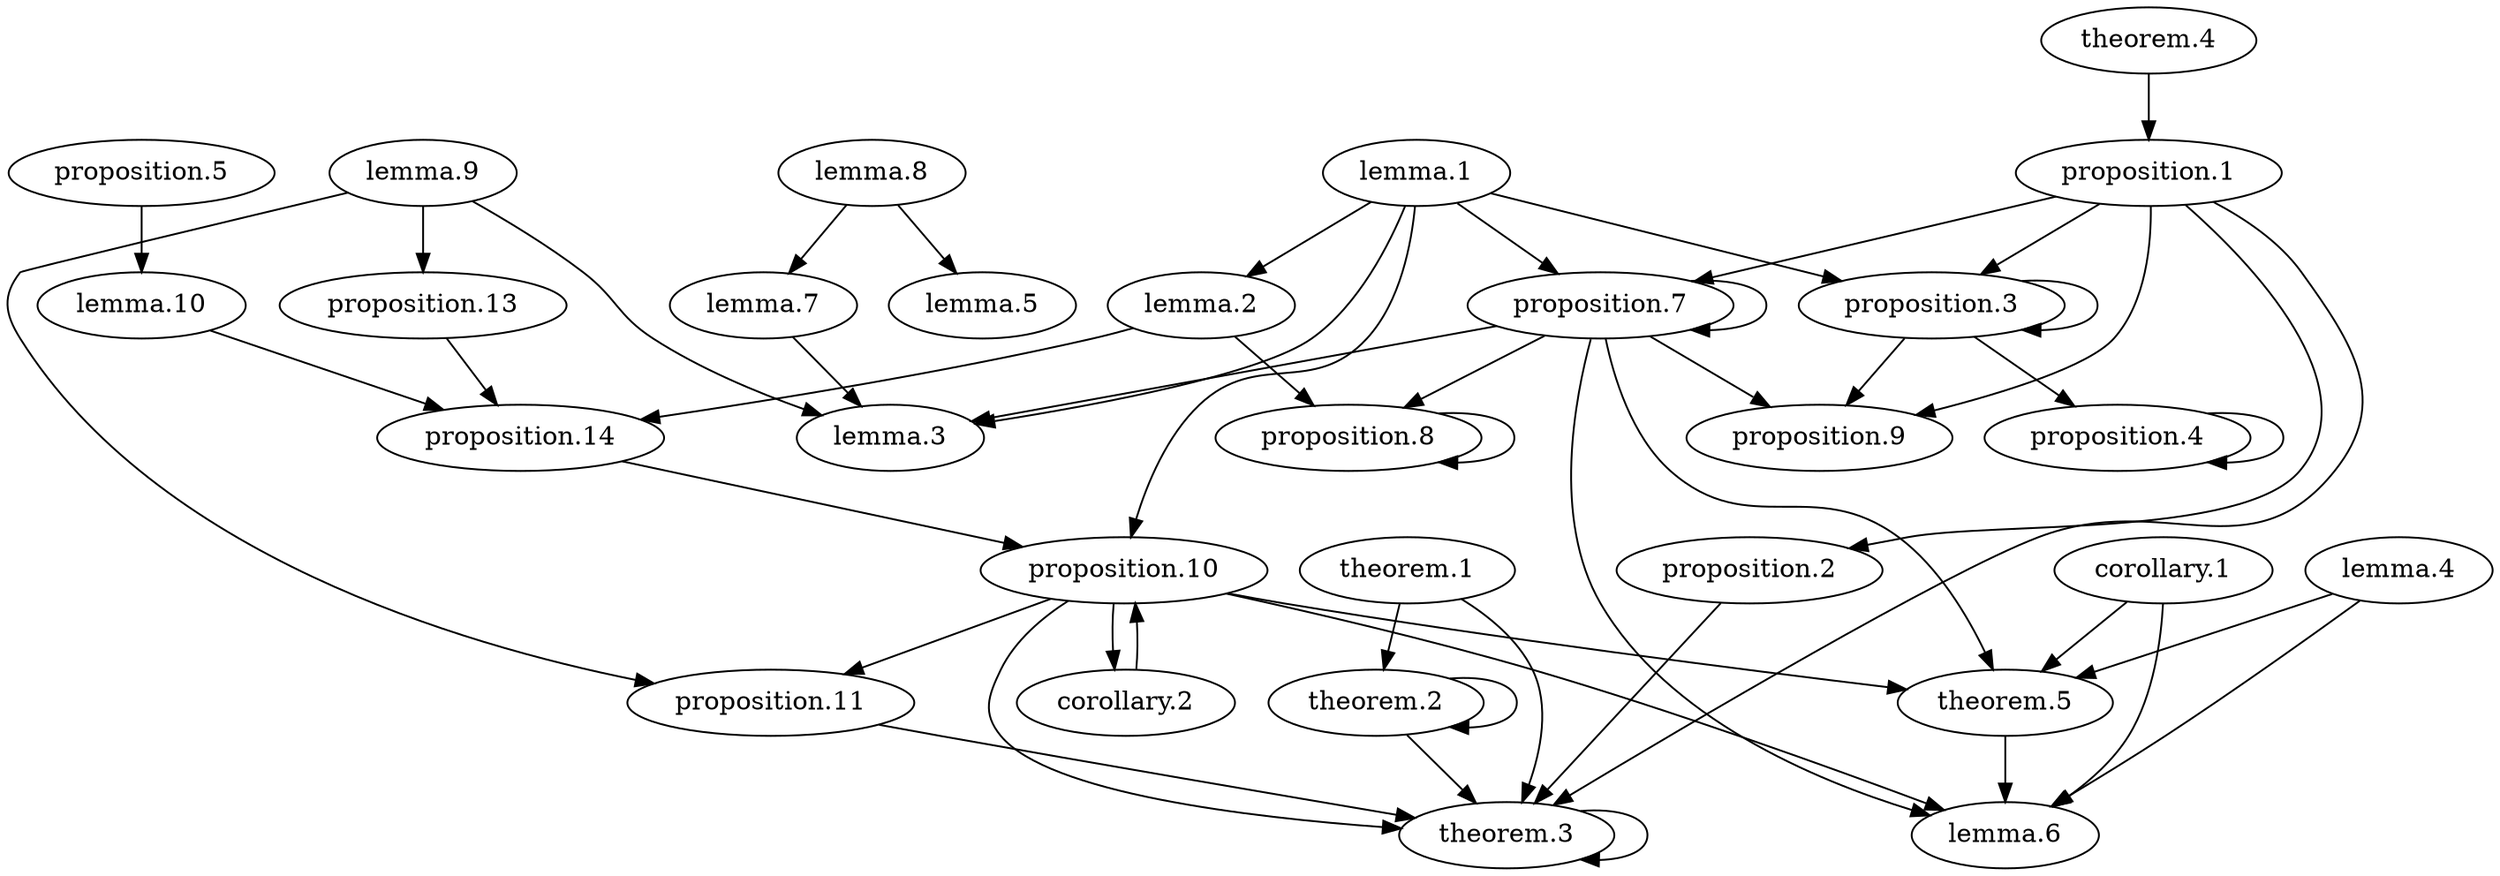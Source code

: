 // dependency graph
// of the paper https://arxiv.org/abs/2004.05944
// title: Exact recovery and sharp thresholds of Stochastic Ising Block Model
// dot -Tpng sibm.gv -o sibm.png
strict digraph {
	"theorem.1" -> "theorem.2"
	"theorem.2" -> "theorem.2"
	"theorem.3" -> "theorem.3"
	"proposition.1" -> "theorem.3"
	"proposition.2" -> "theorem.3"
	"theorem.3" -> "theorem.3"
	"theorem.2" -> "theorem.3"
	"theorem.1" -> "theorem.3"
	"theorem.2" -> "theorem.3"
	"theorem.3" -> "theorem.3"
	"theorem.3" -> "theorem.3"
	"proposition.10" -> "theorem.3"
	"theorem.3" -> "theorem.3"
	"theorem.3" -> "theorem.3"
	"proposition.11" -> "theorem.3"
	"theorem.2" -> "theorem.3"
	"theorem.4" -> "proposition.1"
	"proposition.1" -> "proposition.2"
	"proposition.1" -> "proposition.3"
	"proposition.1" -> "proposition.3"
	"proposition.3" -> "proposition.3"
	"lemma.1" -> "proposition.3"
	"proposition.3" -> "proposition.3"
	"proposition.4" -> "proposition.4"
	"proposition.3" -> "proposition.4"
	"proposition.4" -> "proposition.4"
	"proposition.4" -> "proposition.4"
	"proposition.4" -> "proposition.4"
	"proposition.4" -> "proposition.4"
	"lemma.1" -> "lemma.2"
	"proposition.1" -> "proposition.7"
	"lemma.1" -> "proposition.7"
	"proposition.7" -> "proposition.7"
	"proposition.7" -> "proposition.7"
	"proposition.1" -> "proposition.7"
	"proposition.7" -> "proposition.7"
	"proposition.8" -> "proposition.8"
	"proposition.7" -> "proposition.8"
	"proposition.8" -> "proposition.8"
	"proposition.8" -> "proposition.8"
	"lemma.2" -> "proposition.8"
	"proposition.3" -> "proposition.9"
	"proposition.7" -> "proposition.9"
	"proposition.1" -> "proposition.9"
	"proposition.7" -> "lemma.3"
	"lemma.1" -> "lemma.3"
	"lemma.7" -> "lemma.3"
	"lemma.9" -> "lemma.3"
	"lemma.1" -> "proposition.10"
	"proposition.14" -> "proposition.10"
	"lemma.1" -> "proposition.10"
	"corollary.2" -> "proposition.10"
	"lemma.1" -> "proposition.10"
	"lemma.1" -> "proposition.10"
	"corollary.1" -> "theorem.5"
	"proposition.7" -> "theorem.5"
	"lemma.4" -> "theorem.5"
	"lemma.4" -> "theorem.5"
	"proposition.10" -> "theorem.5"
	"lemma.9" -> "proposition.11"
	"proposition.10" -> "proposition.11"
	"proposition.10" -> "proposition.11"
	"lemma.8" -> "lemma.5"
	"theorem.5" -> "lemma.6"
	"theorem.5" -> "lemma.6"
	"corollary.1" -> "lemma.6"
	"proposition.7" -> "lemma.6"
	"lemma.4" -> "lemma.6"
	"lemma.4" -> "lemma.6"
	"theorem.5" -> "lemma.6"
	"proposition.10" -> "lemma.6"
	"lemma.8" -> "lemma.7"
	"lemma.8" -> "lemma.7"
	"lemma.9" -> "proposition.13"
	"lemma.9" -> "proposition.13"
	"proposition.13" -> "proposition.14"
	"proposition.13" -> "proposition.14"
	"lemma.2" -> "proposition.14"
	"lemma.2" -> "proposition.14"
	"lemma.10" -> "proposition.14"
	"proposition.10" -> "corollary.2"
	"proposition.5" -> "lemma.10"
	"theorem.1" [label="theorem.1"]
	"theorem.2" [label="theorem.2"]
	"theorem.3" [label="theorem.3"]
	"theorem.4" [label="theorem.4"]
	"proposition.1" [label="proposition.1"]
	"proposition.2" [label="proposition.2"]
	"proposition.3" [label="proposition.3"]
	"proposition.4" [label="proposition.4"]
	"proposition.5" [label="proposition.5"]
	"lemma.1" [label="lemma.1"]
	"lemma.2" [label="lemma.2"]
	"proposition.7" [label="proposition.7"]
	"proposition.8" [label="proposition.8"]
	"proposition.9" [label="proposition.9"]
	"lemma.3" [label="lemma.3"]
	"lemma.4" [label="lemma.4"]
	"corollary.1" [label="corollary.1"]
	"proposition.10" [label="proposition.10"]
	"theorem.5" [label="theorem.5"]
	"proposition.11" [label="proposition.11"]
	"lemma.5" [label="lemma.5"]
	"lemma.6" [label="lemma.6"]
	"lemma.7" [label="lemma.7"]
	"lemma.8" [label="lemma.8"]
	"lemma.9" [label="lemma.9"]
	"proposition.13" [label="proposition.13"]
	"proposition.14" [label="proposition.14"]
	"corollary.2" [label="corollary.2"]
	"lemma.10" [label="lemma.10"]
}

